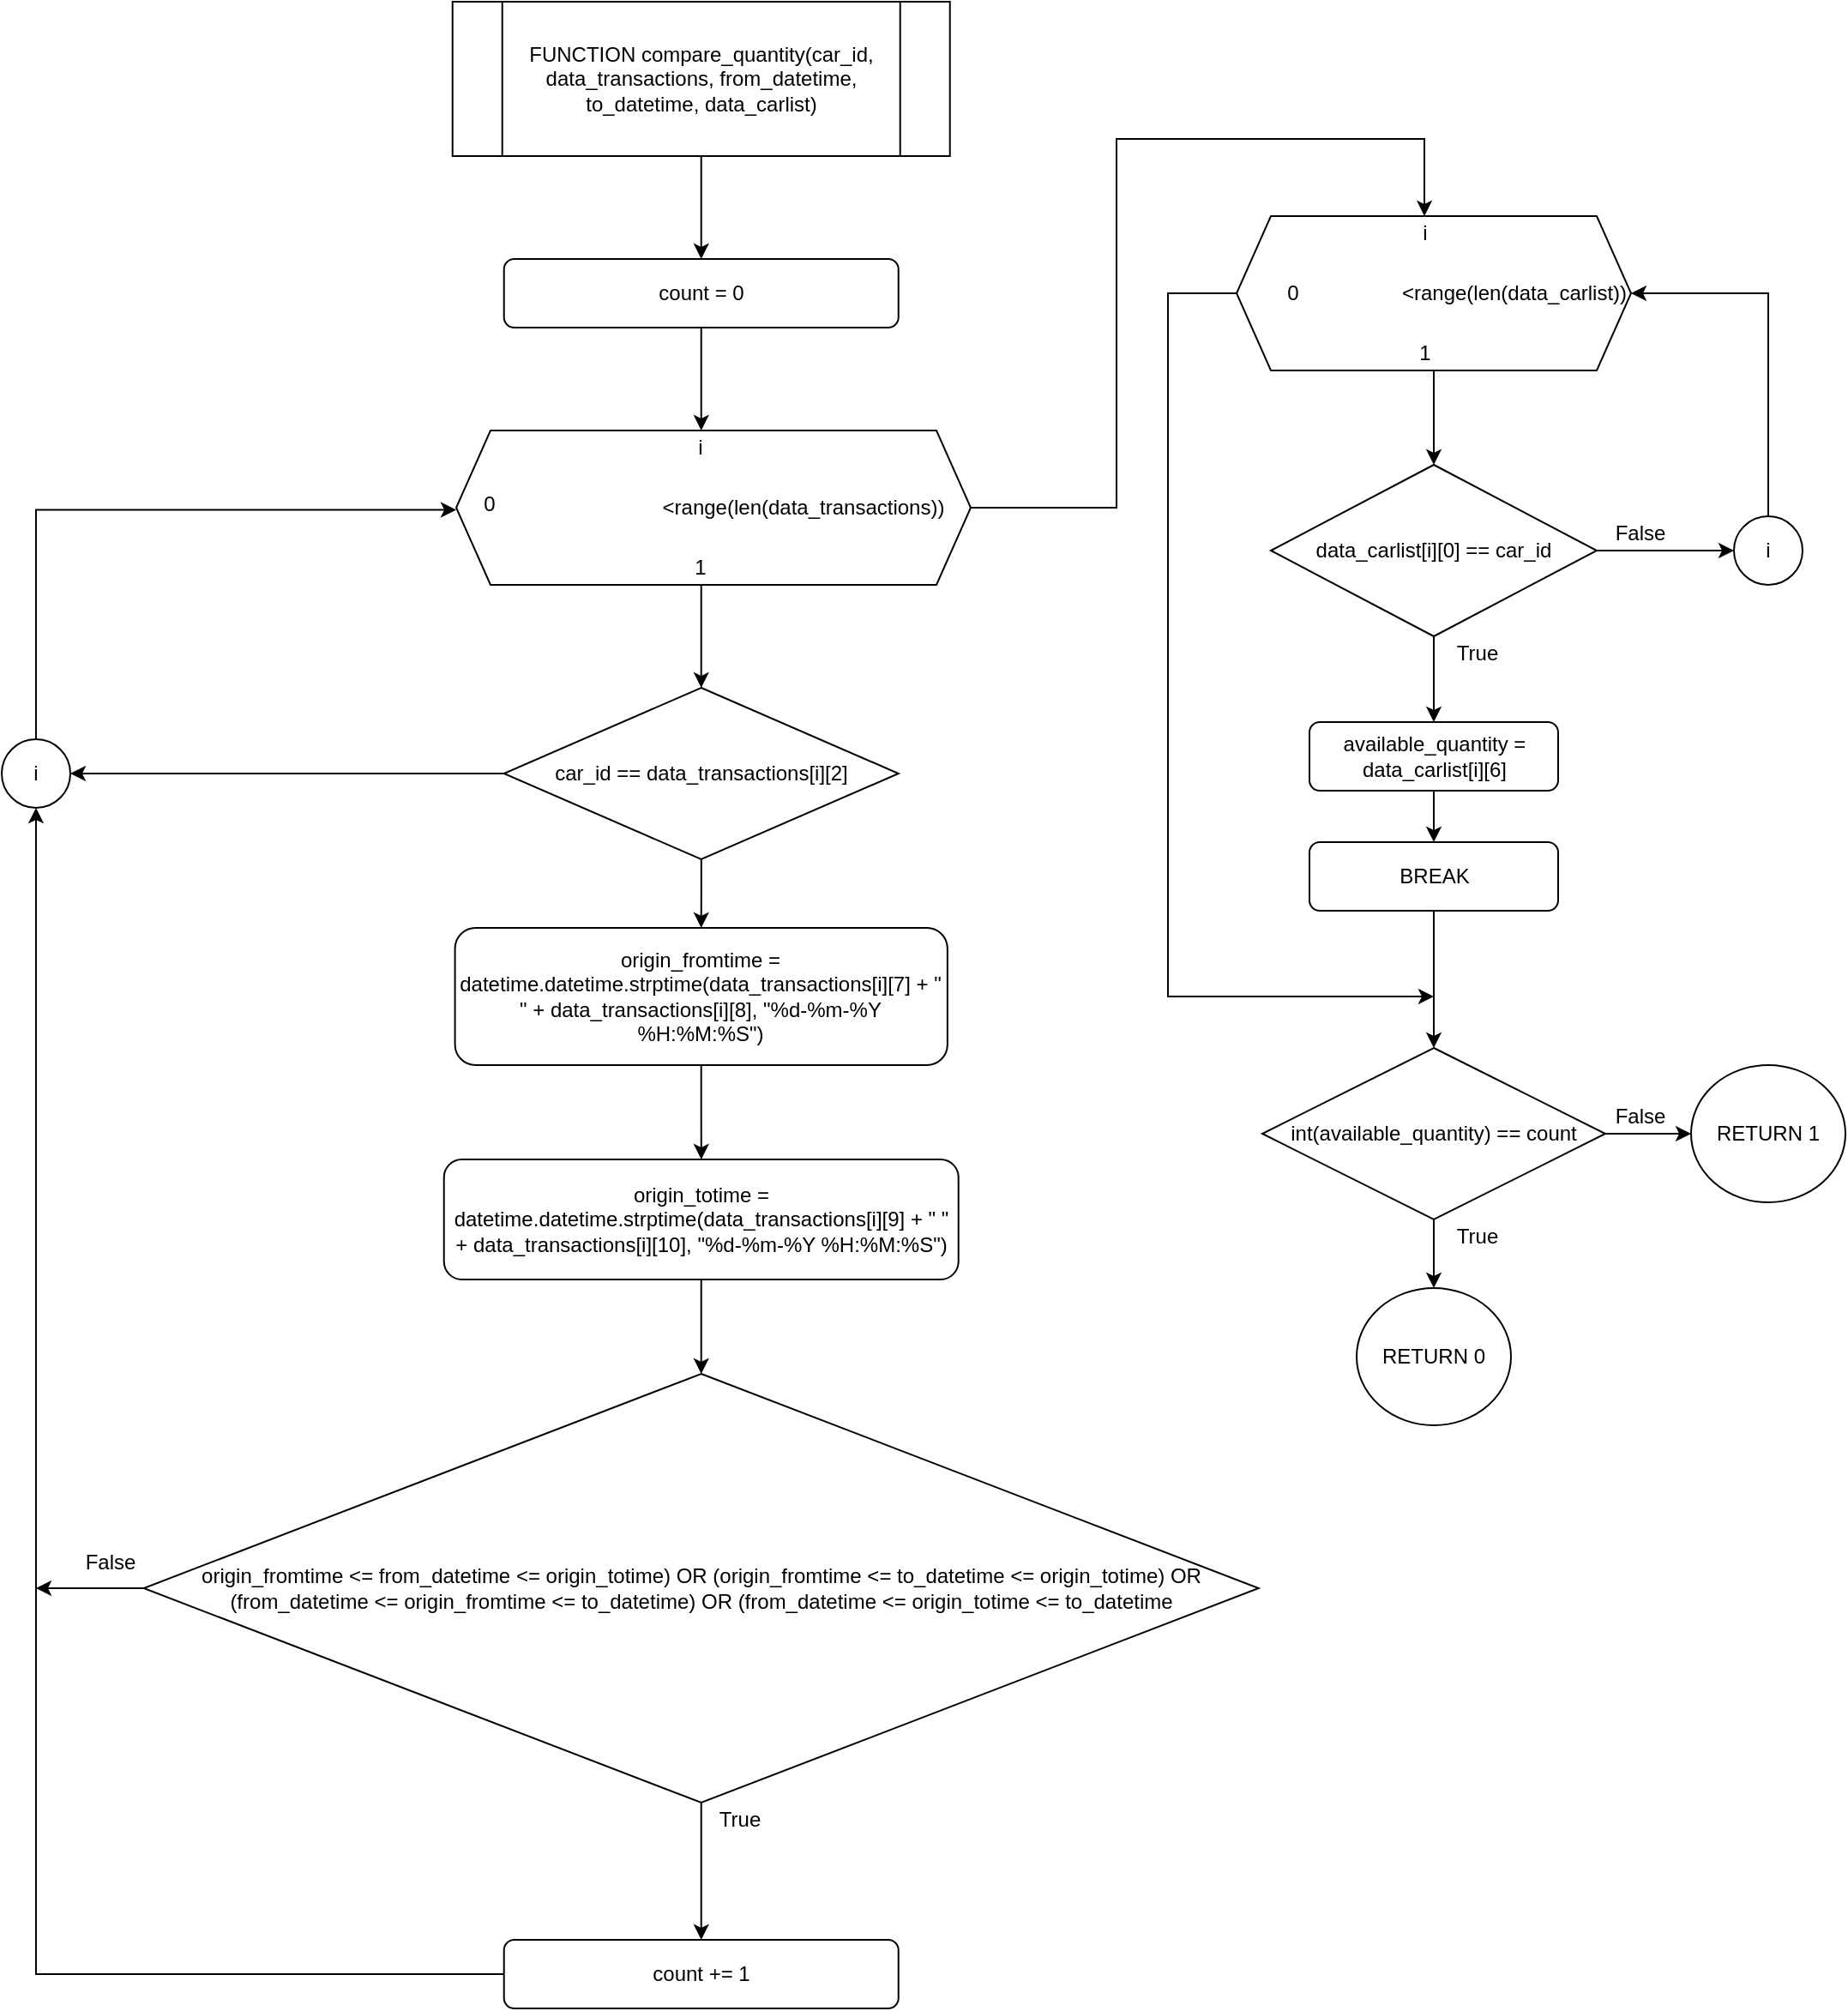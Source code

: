 <mxfile version="14.7.6" type="github">
  <diagram id="QXUX85D0oPMdDGSsIz5d" name="Page-1">
    <mxGraphModel dx="1358" dy="876" grid="1" gridSize="10" guides="1" tooltips="1" connect="1" arrows="1" fold="1" page="1" pageScale="1" pageWidth="3300" pageHeight="4681" math="0" shadow="0">
      <root>
        <mxCell id="0" />
        <mxCell id="1" parent="0" />
        <mxCell id="MmqWa1gA0ANEtJpZjaHe-17" value="" style="edgeStyle=orthogonalEdgeStyle;rounded=0;orthogonalLoop=1;jettySize=auto;html=1;" edge="1" parent="1" source="MmqWa1gA0ANEtJpZjaHe-1" target="MmqWa1gA0ANEtJpZjaHe-15">
          <mxGeometry relative="1" as="geometry" />
        </mxCell>
        <mxCell id="MmqWa1gA0ANEtJpZjaHe-1" value="&lt;div&gt;FUNCTION compare_quantity(car_id, data_transactions, from_datetime, to_datetime, data_carlist)&lt;/div&gt;" style="shape=process;whiteSpace=wrap;html=1;backgroundOutline=1;" vertex="1" parent="1">
          <mxGeometry x="342.86" y="110" width="290" height="90" as="geometry" />
        </mxCell>
        <mxCell id="MmqWa1gA0ANEtJpZjaHe-2" value="" style="group" vertex="1" connectable="0" parent="1">
          <mxGeometry x="345" y="360" width="300" height="90" as="geometry" />
        </mxCell>
        <mxCell id="MmqWa1gA0ANEtJpZjaHe-3" value="" style="shape=hexagon;perimeter=hexagonPerimeter2;whiteSpace=wrap;html=1;fixedSize=1;" vertex="1" parent="MmqWa1gA0ANEtJpZjaHe-2">
          <mxGeometry width="300.0" height="90" as="geometry" />
        </mxCell>
        <mxCell id="MmqWa1gA0ANEtJpZjaHe-4" value="i" style="text;html=1;strokeColor=none;fillColor=none;align=center;verticalAlign=middle;whiteSpace=wrap;rounded=0;" vertex="1" parent="MmqWa1gA0ANEtJpZjaHe-2">
          <mxGeometry x="114.286" width="57.143" height="20" as="geometry" />
        </mxCell>
        <mxCell id="MmqWa1gA0ANEtJpZjaHe-5" value="0" style="text;html=1;strokeColor=none;fillColor=none;align=center;verticalAlign=middle;whiteSpace=wrap;rounded=0;" vertex="1" parent="MmqWa1gA0ANEtJpZjaHe-2">
          <mxGeometry x="0.003" y="35" width="39.289" height="15" as="geometry" />
        </mxCell>
        <mxCell id="MmqWa1gA0ANEtJpZjaHe-6" value="1" style="text;html=1;strokeColor=none;fillColor=none;align=center;verticalAlign=middle;whiteSpace=wrap;rounded=0;" vertex="1" parent="MmqWa1gA0ANEtJpZjaHe-2">
          <mxGeometry x="114.286" y="70" width="57.143" height="20" as="geometry" />
        </mxCell>
        <mxCell id="MmqWa1gA0ANEtJpZjaHe-7" value="&amp;lt;range(len(data_transactions))" style="text;html=1;strokeColor=none;fillColor=none;align=center;verticalAlign=middle;whiteSpace=wrap;rounded=0;" vertex="1" parent="MmqWa1gA0ANEtJpZjaHe-2">
          <mxGeometry x="173.758" y="35" width="57.143" height="20" as="geometry" />
        </mxCell>
        <mxCell id="MmqWa1gA0ANEtJpZjaHe-32" value="" style="edgeStyle=orthogonalEdgeStyle;rounded=0;orthogonalLoop=1;jettySize=auto;html=1;" edge="1" parent="1" source="MmqWa1gA0ANEtJpZjaHe-9" target="MmqWa1gA0ANEtJpZjaHe-10">
          <mxGeometry relative="1" as="geometry" />
        </mxCell>
        <mxCell id="MmqWa1gA0ANEtJpZjaHe-39" value="" style="edgeStyle=orthogonalEdgeStyle;rounded=0;orthogonalLoop=1;jettySize=auto;html=1;" edge="1" parent="1" source="MmqWa1gA0ANEtJpZjaHe-9" target="MmqWa1gA0ANEtJpZjaHe-14">
          <mxGeometry relative="1" as="geometry" />
        </mxCell>
        <mxCell id="MmqWa1gA0ANEtJpZjaHe-9" value="car_id == data_transactions[i][2]" style="rhombus;whiteSpace=wrap;html=1;" vertex="1" parent="1">
          <mxGeometry x="372.86" y="510" width="230" height="100" as="geometry" />
        </mxCell>
        <mxCell id="MmqWa1gA0ANEtJpZjaHe-36" value="" style="edgeStyle=orthogonalEdgeStyle;rounded=0;orthogonalLoop=1;jettySize=auto;html=1;" edge="1" parent="1" source="MmqWa1gA0ANEtJpZjaHe-10" target="MmqWa1gA0ANEtJpZjaHe-12">
          <mxGeometry relative="1" as="geometry" />
        </mxCell>
        <mxCell id="MmqWa1gA0ANEtJpZjaHe-10" value="origin_fromtime = datetime.datetime.strptime(data_transactions[i][7] + &quot; &quot; + data_transactions[i][8], &quot;%d-%m-%Y %H:%M:%S&quot;)" style="rounded=1;whiteSpace=wrap;html=1;" vertex="1" parent="1">
          <mxGeometry x="344.29" y="650" width="287.14" height="80" as="geometry" />
        </mxCell>
        <mxCell id="MmqWa1gA0ANEtJpZjaHe-37" value="" style="edgeStyle=orthogonalEdgeStyle;rounded=0;orthogonalLoop=1;jettySize=auto;html=1;" edge="1" parent="1" source="MmqWa1gA0ANEtJpZjaHe-12" target="MmqWa1gA0ANEtJpZjaHe-13">
          <mxGeometry relative="1" as="geometry" />
        </mxCell>
        <mxCell id="MmqWa1gA0ANEtJpZjaHe-12" value="origin_totime = datetime.datetime.strptime(data_transactions[i][9] + &quot; &quot; + data_transactions[i][10], &quot;%d-%m-%Y %H:%M:%S&quot;)" style="rounded=1;whiteSpace=wrap;html=1;" vertex="1" parent="1">
          <mxGeometry x="337.86" y="785" width="300" height="70" as="geometry" />
        </mxCell>
        <mxCell id="MmqWa1gA0ANEtJpZjaHe-38" value="" style="edgeStyle=orthogonalEdgeStyle;rounded=0;orthogonalLoop=1;jettySize=auto;html=1;" edge="1" parent="1" source="MmqWa1gA0ANEtJpZjaHe-13" target="MmqWa1gA0ANEtJpZjaHe-18">
          <mxGeometry relative="1" as="geometry" />
        </mxCell>
        <mxCell id="MmqWa1gA0ANEtJpZjaHe-44" style="edgeStyle=orthogonalEdgeStyle;rounded=0;orthogonalLoop=1;jettySize=auto;html=1;" edge="1" parent="1" source="MmqWa1gA0ANEtJpZjaHe-13">
          <mxGeometry relative="1" as="geometry">
            <mxPoint x="100" y="1035" as="targetPoint" />
          </mxGeometry>
        </mxCell>
        <mxCell id="MmqWa1gA0ANEtJpZjaHe-13" value="origin_fromtime &lt;= from_datetime &lt;= origin_totime) OR (origin_fromtime &lt;= to_datetime &lt;= origin_totime) OR (from_datetime &lt;= origin_fromtime &lt;= to_datetime) OR (from_datetime &lt;= origin_totime &lt;= to_datetime" style="rhombus;whiteSpace=wrap;html=1;" vertex="1" parent="1">
          <mxGeometry x="162.86" y="910" width="650" height="250" as="geometry" />
        </mxCell>
        <mxCell id="MmqWa1gA0ANEtJpZjaHe-40" style="edgeStyle=orthogonalEdgeStyle;rounded=0;orthogonalLoop=1;jettySize=auto;html=1;entryX=0;entryY=0.75;entryDx=0;entryDy=0;" edge="1" parent="1" source="MmqWa1gA0ANEtJpZjaHe-14" target="MmqWa1gA0ANEtJpZjaHe-5">
          <mxGeometry relative="1" as="geometry">
            <Array as="points">
              <mxPoint x="100" y="406" />
            </Array>
          </mxGeometry>
        </mxCell>
        <mxCell id="MmqWa1gA0ANEtJpZjaHe-14" value="i" style="ellipse;whiteSpace=wrap;html=1;aspect=fixed;" vertex="1" parent="1">
          <mxGeometry x="80" y="540" width="40" height="40" as="geometry" />
        </mxCell>
        <mxCell id="MmqWa1gA0ANEtJpZjaHe-16" style="edgeStyle=orthogonalEdgeStyle;rounded=0;orthogonalLoop=1;jettySize=auto;html=1;entryX=0.5;entryY=0;entryDx=0;entryDy=0;" edge="1" parent="1" source="MmqWa1gA0ANEtJpZjaHe-15" target="MmqWa1gA0ANEtJpZjaHe-4">
          <mxGeometry relative="1" as="geometry" />
        </mxCell>
        <mxCell id="MmqWa1gA0ANEtJpZjaHe-15" value="count = 0" style="rounded=1;whiteSpace=wrap;html=1;" vertex="1" parent="1">
          <mxGeometry x="372.86" y="260" width="230" height="40" as="geometry" />
        </mxCell>
        <mxCell id="MmqWa1gA0ANEtJpZjaHe-43" style="edgeStyle=orthogonalEdgeStyle;rounded=0;orthogonalLoop=1;jettySize=auto;html=1;entryX=0.5;entryY=1;entryDx=0;entryDy=0;" edge="1" parent="1" source="MmqWa1gA0ANEtJpZjaHe-18" target="MmqWa1gA0ANEtJpZjaHe-14">
          <mxGeometry relative="1" as="geometry" />
        </mxCell>
        <mxCell id="MmqWa1gA0ANEtJpZjaHe-18" value="count += 1" style="rounded=1;whiteSpace=wrap;html=1;" vertex="1" parent="1">
          <mxGeometry x="372.86" y="1240" width="230" height="40" as="geometry" />
        </mxCell>
        <mxCell id="MmqWa1gA0ANEtJpZjaHe-19" value="" style="group" vertex="1" connectable="0" parent="1">
          <mxGeometry x="800" y="235" width="230" height="90" as="geometry" />
        </mxCell>
        <mxCell id="MmqWa1gA0ANEtJpZjaHe-20" value="" style="shape=hexagon;perimeter=hexagonPerimeter2;whiteSpace=wrap;html=1;fixedSize=1;" vertex="1" parent="MmqWa1gA0ANEtJpZjaHe-19">
          <mxGeometry width="230.0" height="90" as="geometry" />
        </mxCell>
        <mxCell id="MmqWa1gA0ANEtJpZjaHe-21" value="i" style="text;html=1;strokeColor=none;fillColor=none;align=center;verticalAlign=middle;whiteSpace=wrap;rounded=0;" vertex="1" parent="MmqWa1gA0ANEtJpZjaHe-19">
          <mxGeometry x="87.619" width="43.81" height="20" as="geometry" />
        </mxCell>
        <mxCell id="MmqWa1gA0ANEtJpZjaHe-22" value="0" style="text;html=1;strokeColor=none;fillColor=none;align=center;verticalAlign=middle;whiteSpace=wrap;rounded=0;" vertex="1" parent="MmqWa1gA0ANEtJpZjaHe-19">
          <mxGeometry x="10.952" y="35" width="43.81" height="20" as="geometry" />
        </mxCell>
        <mxCell id="MmqWa1gA0ANEtJpZjaHe-23" value="1" style="text;html=1;strokeColor=none;fillColor=none;align=center;verticalAlign=middle;whiteSpace=wrap;rounded=0;" vertex="1" parent="MmqWa1gA0ANEtJpZjaHe-19">
          <mxGeometry x="87.619" y="70" width="43.81" height="20" as="geometry" />
        </mxCell>
        <mxCell id="MmqWa1gA0ANEtJpZjaHe-24" value="&amp;lt;range(len(data_carlist))" style="text;html=1;strokeColor=none;fillColor=none;align=center;verticalAlign=middle;whiteSpace=wrap;rounded=0;" vertex="1" parent="MmqWa1gA0ANEtJpZjaHe-19">
          <mxGeometry x="139.996" y="35" width="43.81" height="20" as="geometry" />
        </mxCell>
        <mxCell id="MmqWa1gA0ANEtJpZjaHe-55" value="" style="edgeStyle=orthogonalEdgeStyle;rounded=0;orthogonalLoop=1;jettySize=auto;html=1;" edge="1" parent="1" source="MmqWa1gA0ANEtJpZjaHe-25" target="MmqWa1gA0ANEtJpZjaHe-26">
          <mxGeometry relative="1" as="geometry" />
        </mxCell>
        <mxCell id="MmqWa1gA0ANEtJpZjaHe-57" value="" style="edgeStyle=orthogonalEdgeStyle;rounded=0;orthogonalLoop=1;jettySize=auto;html=1;" edge="1" parent="1" source="MmqWa1gA0ANEtJpZjaHe-25" target="MmqWa1gA0ANEtJpZjaHe-27">
          <mxGeometry relative="1" as="geometry" />
        </mxCell>
        <mxCell id="MmqWa1gA0ANEtJpZjaHe-25" value="data_carlist[i][0] == car_id" style="rhombus;whiteSpace=wrap;html=1;" vertex="1" parent="1">
          <mxGeometry x="820" y="380" width="190" height="100" as="geometry" />
        </mxCell>
        <mxCell id="MmqWa1gA0ANEtJpZjaHe-56" value="" style="edgeStyle=orthogonalEdgeStyle;rounded=0;orthogonalLoop=1;jettySize=auto;html=1;" edge="1" parent="1" source="MmqWa1gA0ANEtJpZjaHe-26" target="MmqWa1gA0ANEtJpZjaHe-48">
          <mxGeometry relative="1" as="geometry" />
        </mxCell>
        <mxCell id="MmqWa1gA0ANEtJpZjaHe-26" value="available_quantity = data_carlist[i][6]" style="rounded=1;whiteSpace=wrap;html=1;" vertex="1" parent="1">
          <mxGeometry x="842.5" y="530" width="145" height="40" as="geometry" />
        </mxCell>
        <mxCell id="MmqWa1gA0ANEtJpZjaHe-58" style="edgeStyle=orthogonalEdgeStyle;rounded=0;orthogonalLoop=1;jettySize=auto;html=1;entryX=1;entryY=0.5;entryDx=0;entryDy=0;" edge="1" parent="1" source="MmqWa1gA0ANEtJpZjaHe-27" target="MmqWa1gA0ANEtJpZjaHe-20">
          <mxGeometry relative="1" as="geometry">
            <Array as="points">
              <mxPoint x="1110" y="280" />
            </Array>
          </mxGeometry>
        </mxCell>
        <mxCell id="MmqWa1gA0ANEtJpZjaHe-27" value="i" style="ellipse;whiteSpace=wrap;html=1;aspect=fixed;" vertex="1" parent="1">
          <mxGeometry x="1090" y="410" width="40" height="40" as="geometry" />
        </mxCell>
        <mxCell id="MmqWa1gA0ANEtJpZjaHe-63" value="" style="edgeStyle=orthogonalEdgeStyle;rounded=0;orthogonalLoop=1;jettySize=auto;html=1;" edge="1" parent="1" source="MmqWa1gA0ANEtJpZjaHe-28" target="MmqWa1gA0ANEtJpZjaHe-29">
          <mxGeometry relative="1" as="geometry" />
        </mxCell>
        <mxCell id="MmqWa1gA0ANEtJpZjaHe-64" value="" style="edgeStyle=orthogonalEdgeStyle;rounded=0;orthogonalLoop=1;jettySize=auto;html=1;" edge="1" parent="1" source="MmqWa1gA0ANEtJpZjaHe-28" target="MmqWa1gA0ANEtJpZjaHe-30">
          <mxGeometry relative="1" as="geometry" />
        </mxCell>
        <mxCell id="MmqWa1gA0ANEtJpZjaHe-28" value="int(available_quantity) == count" style="rhombus;whiteSpace=wrap;html=1;" vertex="1" parent="1">
          <mxGeometry x="815" y="720" width="200" height="100" as="geometry" />
        </mxCell>
        <mxCell id="MmqWa1gA0ANEtJpZjaHe-29" value="RETURN 0" style="ellipse;whiteSpace=wrap;html=1;" vertex="1" parent="1">
          <mxGeometry x="870" y="860" width="90" height="80" as="geometry" />
        </mxCell>
        <mxCell id="MmqWa1gA0ANEtJpZjaHe-30" value="RETURN 1" style="ellipse;whiteSpace=wrap;html=1;" vertex="1" parent="1">
          <mxGeometry x="1065" y="730" width="90" height="80" as="geometry" />
        </mxCell>
        <mxCell id="MmqWa1gA0ANEtJpZjaHe-31" value="" style="edgeStyle=orthogonalEdgeStyle;rounded=0;orthogonalLoop=1;jettySize=auto;html=1;exitX=0.5;exitY=1;exitDx=0;exitDy=0;" edge="1" parent="1" source="MmqWa1gA0ANEtJpZjaHe-6" target="MmqWa1gA0ANEtJpZjaHe-9">
          <mxGeometry relative="1" as="geometry" />
        </mxCell>
        <mxCell id="MmqWa1gA0ANEtJpZjaHe-41" value="True" style="text;html=1;align=center;verticalAlign=middle;resizable=0;points=[];autosize=1;strokeColor=none;" vertex="1" parent="1">
          <mxGeometry x="490" y="1160" width="40" height="20" as="geometry" />
        </mxCell>
        <mxCell id="MmqWa1gA0ANEtJpZjaHe-45" value="False" style="text;html=1;align=center;verticalAlign=middle;resizable=0;points=[];autosize=1;strokeColor=none;" vertex="1" parent="1">
          <mxGeometry x="123" y="1010" width="40" height="20" as="geometry" />
        </mxCell>
        <mxCell id="MmqWa1gA0ANEtJpZjaHe-46" style="edgeStyle=orthogonalEdgeStyle;rounded=0;orthogonalLoop=1;jettySize=auto;html=1;entryX=0.5;entryY=0;entryDx=0;entryDy=0;" edge="1" parent="1" source="MmqWa1gA0ANEtJpZjaHe-3" target="MmqWa1gA0ANEtJpZjaHe-21">
          <mxGeometry relative="1" as="geometry">
            <Array as="points">
              <mxPoint x="730" y="405" />
              <mxPoint x="730" y="190" />
              <mxPoint x="910" y="190" />
            </Array>
          </mxGeometry>
        </mxCell>
        <mxCell id="MmqWa1gA0ANEtJpZjaHe-47" value="" style="edgeStyle=orthogonalEdgeStyle;rounded=0;orthogonalLoop=1;jettySize=auto;html=1;" edge="1" parent="1" source="MmqWa1gA0ANEtJpZjaHe-20" target="MmqWa1gA0ANEtJpZjaHe-25">
          <mxGeometry relative="1" as="geometry" />
        </mxCell>
        <mxCell id="MmqWa1gA0ANEtJpZjaHe-59" value="" style="edgeStyle=orthogonalEdgeStyle;rounded=0;orthogonalLoop=1;jettySize=auto;html=1;" edge="1" parent="1" source="MmqWa1gA0ANEtJpZjaHe-48" target="MmqWa1gA0ANEtJpZjaHe-28">
          <mxGeometry relative="1" as="geometry" />
        </mxCell>
        <mxCell id="MmqWa1gA0ANEtJpZjaHe-48" value="BREAK" style="rounded=1;whiteSpace=wrap;html=1;" vertex="1" parent="1">
          <mxGeometry x="842.5" y="600" width="145" height="40" as="geometry" />
        </mxCell>
        <mxCell id="MmqWa1gA0ANEtJpZjaHe-61" style="edgeStyle=orthogonalEdgeStyle;rounded=0;orthogonalLoop=1;jettySize=auto;html=1;" edge="1" parent="1" source="MmqWa1gA0ANEtJpZjaHe-20">
          <mxGeometry relative="1" as="geometry">
            <mxPoint x="915" y="690" as="targetPoint" />
            <Array as="points">
              <mxPoint x="760" y="280" />
              <mxPoint x="760" y="690" />
            </Array>
          </mxGeometry>
        </mxCell>
        <mxCell id="MmqWa1gA0ANEtJpZjaHe-65" value="False" style="text;html=1;align=center;verticalAlign=middle;resizable=0;points=[];autosize=1;strokeColor=none;" vertex="1" parent="1">
          <mxGeometry x="1015" y="750" width="40" height="20" as="geometry" />
        </mxCell>
        <mxCell id="MmqWa1gA0ANEtJpZjaHe-66" value="True" style="text;html=1;align=center;verticalAlign=middle;resizable=0;points=[];autosize=1;strokeColor=none;" vertex="1" parent="1">
          <mxGeometry x="920" y="820" width="40" height="20" as="geometry" />
        </mxCell>
        <mxCell id="MmqWa1gA0ANEtJpZjaHe-67" value="True" style="text;html=1;align=center;verticalAlign=middle;resizable=0;points=[];autosize=1;strokeColor=none;" vertex="1" parent="1">
          <mxGeometry x="920" y="480" width="40" height="20" as="geometry" />
        </mxCell>
        <mxCell id="MmqWa1gA0ANEtJpZjaHe-68" value="False" style="text;html=1;align=center;verticalAlign=middle;resizable=0;points=[];autosize=1;strokeColor=none;" vertex="1" parent="1">
          <mxGeometry x="1015" y="410" width="40" height="20" as="geometry" />
        </mxCell>
      </root>
    </mxGraphModel>
  </diagram>
</mxfile>
